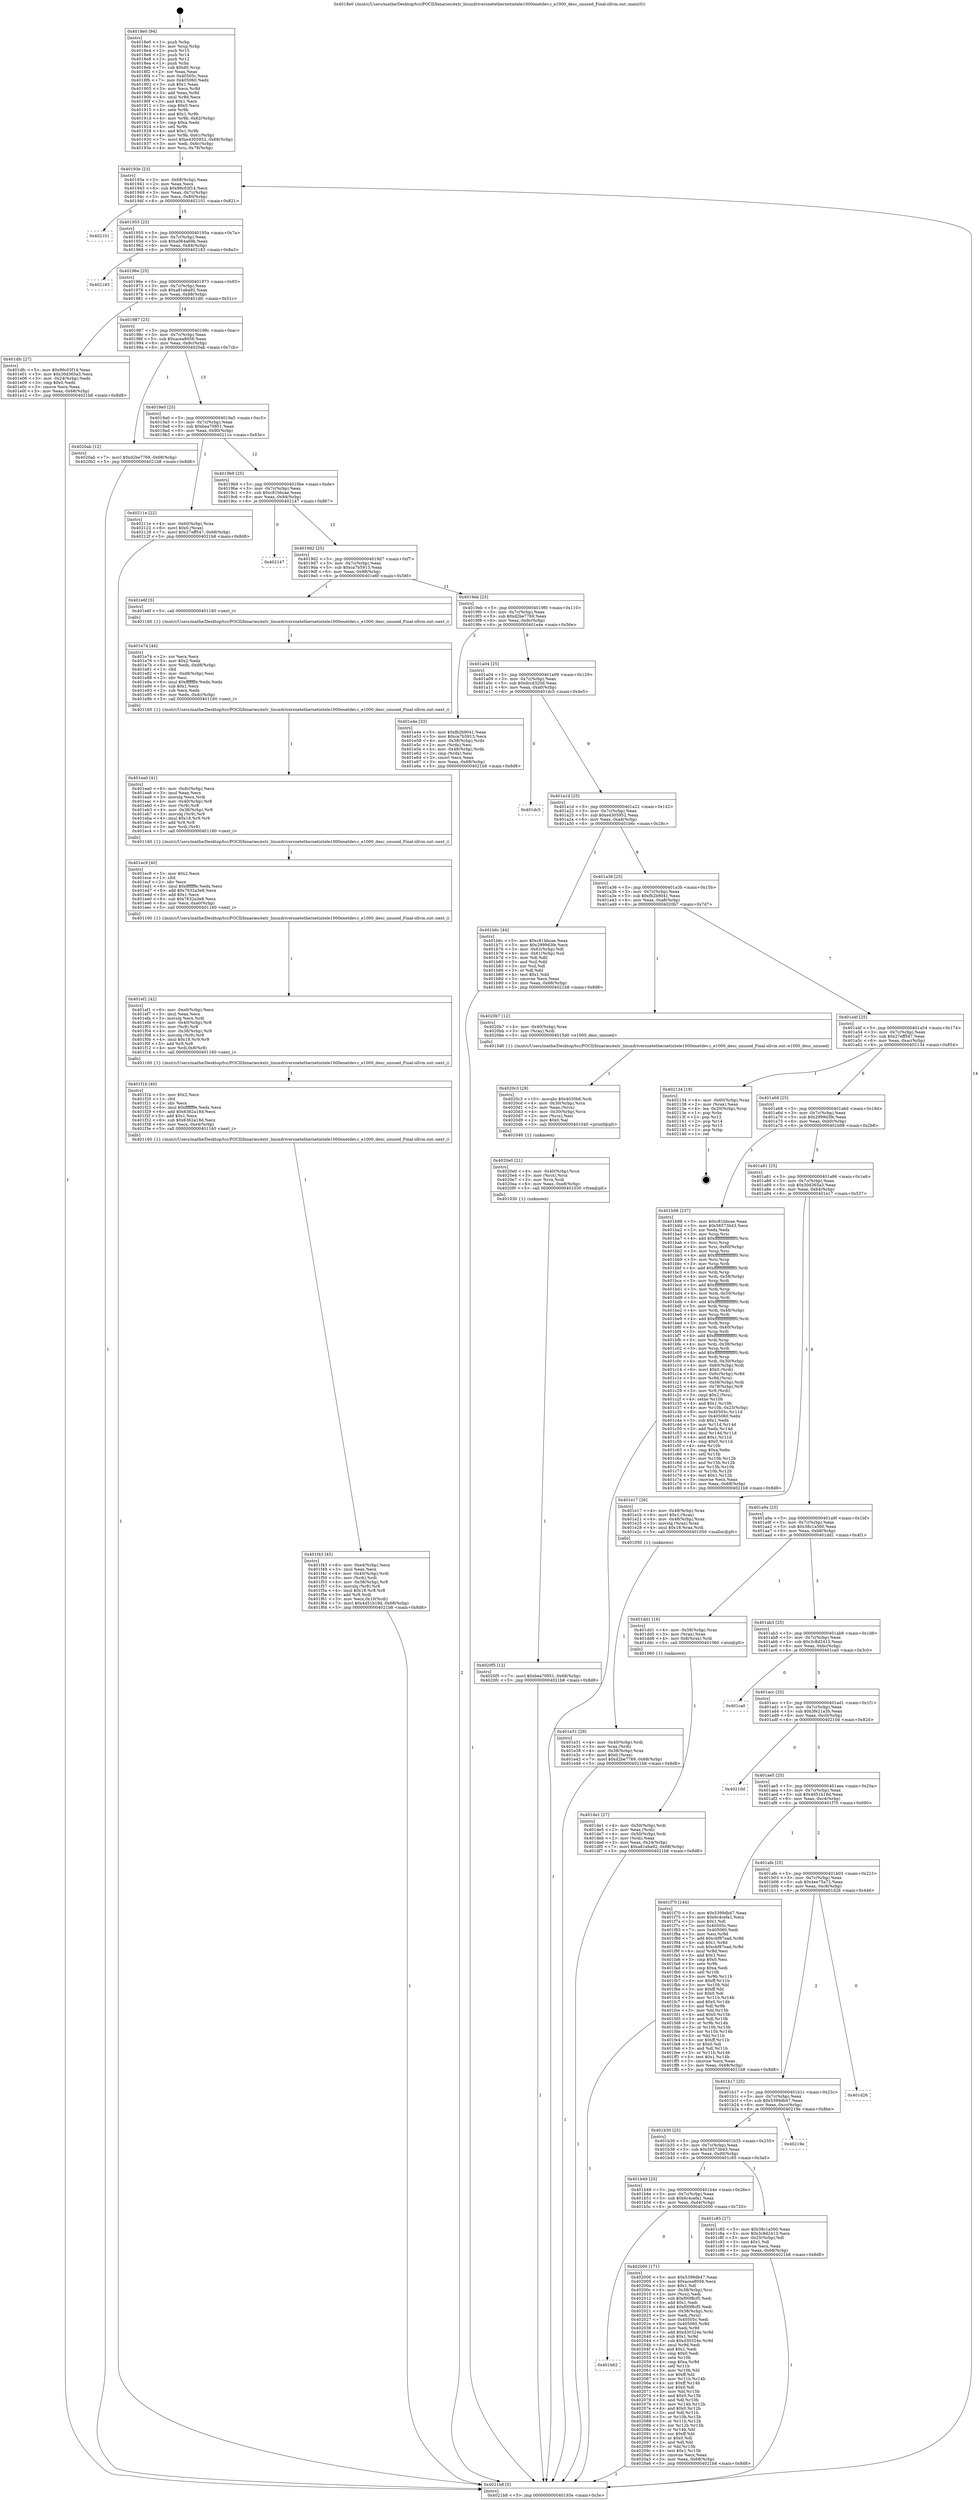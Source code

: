 digraph "0x4018e0" {
  label = "0x4018e0 (/mnt/c/Users/mathe/Desktop/tcc/POCII/binaries/extr_linuxdriversnetethernetintele1000enetdev.c_e1000_desc_unused_Final-ollvm.out::main(0))"
  labelloc = "t"
  node[shape=record]

  Entry [label="",width=0.3,height=0.3,shape=circle,fillcolor=black,style=filled]
  "0x40193e" [label="{
     0x40193e [23]\l
     | [instrs]\l
     &nbsp;&nbsp;0x40193e \<+3\>: mov -0x68(%rbp),%eax\l
     &nbsp;&nbsp;0x401941 \<+2\>: mov %eax,%ecx\l
     &nbsp;&nbsp;0x401943 \<+6\>: sub $0x96c03f14,%ecx\l
     &nbsp;&nbsp;0x401949 \<+3\>: mov %eax,-0x7c(%rbp)\l
     &nbsp;&nbsp;0x40194c \<+3\>: mov %ecx,-0x80(%rbp)\l
     &nbsp;&nbsp;0x40194f \<+6\>: je 0000000000402101 \<main+0x821\>\l
  }"]
  "0x402101" [label="{
     0x402101\l
  }", style=dashed]
  "0x401955" [label="{
     0x401955 [25]\l
     | [instrs]\l
     &nbsp;&nbsp;0x401955 \<+5\>: jmp 000000000040195a \<main+0x7a\>\l
     &nbsp;&nbsp;0x40195a \<+3\>: mov -0x7c(%rbp),%eax\l
     &nbsp;&nbsp;0x40195d \<+5\>: sub $0xa064a69b,%eax\l
     &nbsp;&nbsp;0x401962 \<+6\>: mov %eax,-0x84(%rbp)\l
     &nbsp;&nbsp;0x401968 \<+6\>: je 0000000000402183 \<main+0x8a3\>\l
  }"]
  Exit [label="",width=0.3,height=0.3,shape=circle,fillcolor=black,style=filled,peripheries=2]
  "0x402183" [label="{
     0x402183\l
  }", style=dashed]
  "0x40196e" [label="{
     0x40196e [25]\l
     | [instrs]\l
     &nbsp;&nbsp;0x40196e \<+5\>: jmp 0000000000401973 \<main+0x93\>\l
     &nbsp;&nbsp;0x401973 \<+3\>: mov -0x7c(%rbp),%eax\l
     &nbsp;&nbsp;0x401976 \<+5\>: sub $0xa81eba92,%eax\l
     &nbsp;&nbsp;0x40197b \<+6\>: mov %eax,-0x88(%rbp)\l
     &nbsp;&nbsp;0x401981 \<+6\>: je 0000000000401dfc \<main+0x51c\>\l
  }"]
  "0x4020f5" [label="{
     0x4020f5 [12]\l
     | [instrs]\l
     &nbsp;&nbsp;0x4020f5 \<+7\>: movl $0xbea70951,-0x68(%rbp)\l
     &nbsp;&nbsp;0x4020fc \<+5\>: jmp 00000000004021b8 \<main+0x8d8\>\l
  }"]
  "0x401dfc" [label="{
     0x401dfc [27]\l
     | [instrs]\l
     &nbsp;&nbsp;0x401dfc \<+5\>: mov $0x96c03f14,%eax\l
     &nbsp;&nbsp;0x401e01 \<+5\>: mov $0x30d365a3,%ecx\l
     &nbsp;&nbsp;0x401e06 \<+3\>: mov -0x24(%rbp),%edx\l
     &nbsp;&nbsp;0x401e09 \<+3\>: cmp $0x0,%edx\l
     &nbsp;&nbsp;0x401e0c \<+3\>: cmove %ecx,%eax\l
     &nbsp;&nbsp;0x401e0f \<+3\>: mov %eax,-0x68(%rbp)\l
     &nbsp;&nbsp;0x401e12 \<+5\>: jmp 00000000004021b8 \<main+0x8d8\>\l
  }"]
  "0x401987" [label="{
     0x401987 [25]\l
     | [instrs]\l
     &nbsp;&nbsp;0x401987 \<+5\>: jmp 000000000040198c \<main+0xac\>\l
     &nbsp;&nbsp;0x40198c \<+3\>: mov -0x7c(%rbp),%eax\l
     &nbsp;&nbsp;0x40198f \<+5\>: sub $0xacea8056,%eax\l
     &nbsp;&nbsp;0x401994 \<+6\>: mov %eax,-0x8c(%rbp)\l
     &nbsp;&nbsp;0x40199a \<+6\>: je 00000000004020ab \<main+0x7cb\>\l
  }"]
  "0x4020e0" [label="{
     0x4020e0 [21]\l
     | [instrs]\l
     &nbsp;&nbsp;0x4020e0 \<+4\>: mov -0x40(%rbp),%rcx\l
     &nbsp;&nbsp;0x4020e4 \<+3\>: mov (%rcx),%rcx\l
     &nbsp;&nbsp;0x4020e7 \<+3\>: mov %rcx,%rdi\l
     &nbsp;&nbsp;0x4020ea \<+6\>: mov %eax,-0xe8(%rbp)\l
     &nbsp;&nbsp;0x4020f0 \<+5\>: call 0000000000401030 \<free@plt\>\l
     | [calls]\l
     &nbsp;&nbsp;0x401030 \{1\} (unknown)\l
  }"]
  "0x4020ab" [label="{
     0x4020ab [12]\l
     | [instrs]\l
     &nbsp;&nbsp;0x4020ab \<+7\>: movl $0xd2be7769,-0x68(%rbp)\l
     &nbsp;&nbsp;0x4020b2 \<+5\>: jmp 00000000004021b8 \<main+0x8d8\>\l
  }"]
  "0x4019a0" [label="{
     0x4019a0 [25]\l
     | [instrs]\l
     &nbsp;&nbsp;0x4019a0 \<+5\>: jmp 00000000004019a5 \<main+0xc5\>\l
     &nbsp;&nbsp;0x4019a5 \<+3\>: mov -0x7c(%rbp),%eax\l
     &nbsp;&nbsp;0x4019a8 \<+5\>: sub $0xbea70951,%eax\l
     &nbsp;&nbsp;0x4019ad \<+6\>: mov %eax,-0x90(%rbp)\l
     &nbsp;&nbsp;0x4019b3 \<+6\>: je 000000000040211e \<main+0x83e\>\l
  }"]
  "0x4020c3" [label="{
     0x4020c3 [29]\l
     | [instrs]\l
     &nbsp;&nbsp;0x4020c3 \<+10\>: movabs $0x4030b6,%rdi\l
     &nbsp;&nbsp;0x4020cd \<+4\>: mov -0x30(%rbp),%rcx\l
     &nbsp;&nbsp;0x4020d1 \<+2\>: mov %eax,(%rcx)\l
     &nbsp;&nbsp;0x4020d3 \<+4\>: mov -0x30(%rbp),%rcx\l
     &nbsp;&nbsp;0x4020d7 \<+2\>: mov (%rcx),%esi\l
     &nbsp;&nbsp;0x4020d9 \<+2\>: mov $0x0,%al\l
     &nbsp;&nbsp;0x4020db \<+5\>: call 0000000000401040 \<printf@plt\>\l
     | [calls]\l
     &nbsp;&nbsp;0x401040 \{1\} (unknown)\l
  }"]
  "0x40211e" [label="{
     0x40211e [22]\l
     | [instrs]\l
     &nbsp;&nbsp;0x40211e \<+4\>: mov -0x60(%rbp),%rax\l
     &nbsp;&nbsp;0x402122 \<+6\>: movl $0x0,(%rax)\l
     &nbsp;&nbsp;0x402128 \<+7\>: movl $0x27eff547,-0x68(%rbp)\l
     &nbsp;&nbsp;0x40212f \<+5\>: jmp 00000000004021b8 \<main+0x8d8\>\l
  }"]
  "0x4019b9" [label="{
     0x4019b9 [25]\l
     | [instrs]\l
     &nbsp;&nbsp;0x4019b9 \<+5\>: jmp 00000000004019be \<main+0xde\>\l
     &nbsp;&nbsp;0x4019be \<+3\>: mov -0x7c(%rbp),%eax\l
     &nbsp;&nbsp;0x4019c1 \<+5\>: sub $0xc81bbcae,%eax\l
     &nbsp;&nbsp;0x4019c6 \<+6\>: mov %eax,-0x94(%rbp)\l
     &nbsp;&nbsp;0x4019cc \<+6\>: je 0000000000402147 \<main+0x867\>\l
  }"]
  "0x401b62" [label="{
     0x401b62\l
  }", style=dashed]
  "0x402147" [label="{
     0x402147\l
  }", style=dashed]
  "0x4019d2" [label="{
     0x4019d2 [25]\l
     | [instrs]\l
     &nbsp;&nbsp;0x4019d2 \<+5\>: jmp 00000000004019d7 \<main+0xf7\>\l
     &nbsp;&nbsp;0x4019d7 \<+3\>: mov -0x7c(%rbp),%eax\l
     &nbsp;&nbsp;0x4019da \<+5\>: sub $0xca7b5913,%eax\l
     &nbsp;&nbsp;0x4019df \<+6\>: mov %eax,-0x98(%rbp)\l
     &nbsp;&nbsp;0x4019e5 \<+6\>: je 0000000000401e6f \<main+0x58f\>\l
  }"]
  "0x402000" [label="{
     0x402000 [171]\l
     | [instrs]\l
     &nbsp;&nbsp;0x402000 \<+5\>: mov $0x5399db47,%eax\l
     &nbsp;&nbsp;0x402005 \<+5\>: mov $0xacea8056,%ecx\l
     &nbsp;&nbsp;0x40200a \<+2\>: mov $0x1,%dl\l
     &nbsp;&nbsp;0x40200c \<+4\>: mov -0x38(%rbp),%rsi\l
     &nbsp;&nbsp;0x402010 \<+2\>: mov (%rsi),%edi\l
     &nbsp;&nbsp;0x402012 \<+6\>: sub $0xf00f8cf5,%edi\l
     &nbsp;&nbsp;0x402018 \<+3\>: add $0x1,%edi\l
     &nbsp;&nbsp;0x40201b \<+6\>: add $0xf00f8cf5,%edi\l
     &nbsp;&nbsp;0x402021 \<+4\>: mov -0x38(%rbp),%rsi\l
     &nbsp;&nbsp;0x402025 \<+2\>: mov %edi,(%rsi)\l
     &nbsp;&nbsp;0x402027 \<+7\>: mov 0x40505c,%edi\l
     &nbsp;&nbsp;0x40202e \<+8\>: mov 0x405060,%r8d\l
     &nbsp;&nbsp;0x402036 \<+3\>: mov %edi,%r9d\l
     &nbsp;&nbsp;0x402039 \<+7\>: add $0xd30324e,%r9d\l
     &nbsp;&nbsp;0x402040 \<+4\>: sub $0x1,%r9d\l
     &nbsp;&nbsp;0x402044 \<+7\>: sub $0xd30324e,%r9d\l
     &nbsp;&nbsp;0x40204b \<+4\>: imul %r9d,%edi\l
     &nbsp;&nbsp;0x40204f \<+3\>: and $0x1,%edi\l
     &nbsp;&nbsp;0x402052 \<+3\>: cmp $0x0,%edi\l
     &nbsp;&nbsp;0x402055 \<+4\>: sete %r10b\l
     &nbsp;&nbsp;0x402059 \<+4\>: cmp $0xa,%r8d\l
     &nbsp;&nbsp;0x40205d \<+4\>: setl %r11b\l
     &nbsp;&nbsp;0x402061 \<+3\>: mov %r10b,%bl\l
     &nbsp;&nbsp;0x402064 \<+3\>: xor $0xff,%bl\l
     &nbsp;&nbsp;0x402067 \<+3\>: mov %r11b,%r14b\l
     &nbsp;&nbsp;0x40206a \<+4\>: xor $0xff,%r14b\l
     &nbsp;&nbsp;0x40206e \<+3\>: xor $0x0,%dl\l
     &nbsp;&nbsp;0x402071 \<+3\>: mov %bl,%r15b\l
     &nbsp;&nbsp;0x402074 \<+4\>: and $0x0,%r15b\l
     &nbsp;&nbsp;0x402078 \<+3\>: and %dl,%r10b\l
     &nbsp;&nbsp;0x40207b \<+3\>: mov %r14b,%r12b\l
     &nbsp;&nbsp;0x40207e \<+4\>: and $0x0,%r12b\l
     &nbsp;&nbsp;0x402082 \<+3\>: and %dl,%r11b\l
     &nbsp;&nbsp;0x402085 \<+3\>: or %r10b,%r15b\l
     &nbsp;&nbsp;0x402088 \<+3\>: or %r11b,%r12b\l
     &nbsp;&nbsp;0x40208b \<+3\>: xor %r12b,%r15b\l
     &nbsp;&nbsp;0x40208e \<+3\>: or %r14b,%bl\l
     &nbsp;&nbsp;0x402091 \<+3\>: xor $0xff,%bl\l
     &nbsp;&nbsp;0x402094 \<+3\>: or $0x0,%dl\l
     &nbsp;&nbsp;0x402097 \<+2\>: and %dl,%bl\l
     &nbsp;&nbsp;0x402099 \<+3\>: or %bl,%r15b\l
     &nbsp;&nbsp;0x40209c \<+4\>: test $0x1,%r15b\l
     &nbsp;&nbsp;0x4020a0 \<+3\>: cmovne %ecx,%eax\l
     &nbsp;&nbsp;0x4020a3 \<+3\>: mov %eax,-0x68(%rbp)\l
     &nbsp;&nbsp;0x4020a6 \<+5\>: jmp 00000000004021b8 \<main+0x8d8\>\l
  }"]
  "0x401e6f" [label="{
     0x401e6f [5]\l
     | [instrs]\l
     &nbsp;&nbsp;0x401e6f \<+5\>: call 0000000000401160 \<next_i\>\l
     | [calls]\l
     &nbsp;&nbsp;0x401160 \{1\} (/mnt/c/Users/mathe/Desktop/tcc/POCII/binaries/extr_linuxdriversnetethernetintele1000enetdev.c_e1000_desc_unused_Final-ollvm.out::next_i)\l
  }"]
  "0x4019eb" [label="{
     0x4019eb [25]\l
     | [instrs]\l
     &nbsp;&nbsp;0x4019eb \<+5\>: jmp 00000000004019f0 \<main+0x110\>\l
     &nbsp;&nbsp;0x4019f0 \<+3\>: mov -0x7c(%rbp),%eax\l
     &nbsp;&nbsp;0x4019f3 \<+5\>: sub $0xd2be7769,%eax\l
     &nbsp;&nbsp;0x4019f8 \<+6\>: mov %eax,-0x9c(%rbp)\l
     &nbsp;&nbsp;0x4019fe \<+6\>: je 0000000000401e4e \<main+0x56e\>\l
  }"]
  "0x401f43" [label="{
     0x401f43 [45]\l
     | [instrs]\l
     &nbsp;&nbsp;0x401f43 \<+6\>: mov -0xe4(%rbp),%ecx\l
     &nbsp;&nbsp;0x401f49 \<+3\>: imul %eax,%ecx\l
     &nbsp;&nbsp;0x401f4c \<+4\>: mov -0x40(%rbp),%rdi\l
     &nbsp;&nbsp;0x401f50 \<+3\>: mov (%rdi),%rdi\l
     &nbsp;&nbsp;0x401f53 \<+4\>: mov -0x38(%rbp),%r8\l
     &nbsp;&nbsp;0x401f57 \<+3\>: movslq (%r8),%r8\l
     &nbsp;&nbsp;0x401f5a \<+4\>: imul $0x18,%r8,%r8\l
     &nbsp;&nbsp;0x401f5e \<+3\>: add %r8,%rdi\l
     &nbsp;&nbsp;0x401f61 \<+3\>: mov %ecx,0x10(%rdi)\l
     &nbsp;&nbsp;0x401f64 \<+7\>: movl $0x4d51b18d,-0x68(%rbp)\l
     &nbsp;&nbsp;0x401f6b \<+5\>: jmp 00000000004021b8 \<main+0x8d8\>\l
  }"]
  "0x401e4e" [label="{
     0x401e4e [33]\l
     | [instrs]\l
     &nbsp;&nbsp;0x401e4e \<+5\>: mov $0xfb2b9041,%eax\l
     &nbsp;&nbsp;0x401e53 \<+5\>: mov $0xca7b5913,%ecx\l
     &nbsp;&nbsp;0x401e58 \<+4\>: mov -0x38(%rbp),%rdx\l
     &nbsp;&nbsp;0x401e5c \<+2\>: mov (%rdx),%esi\l
     &nbsp;&nbsp;0x401e5e \<+4\>: mov -0x48(%rbp),%rdx\l
     &nbsp;&nbsp;0x401e62 \<+2\>: cmp (%rdx),%esi\l
     &nbsp;&nbsp;0x401e64 \<+3\>: cmovl %ecx,%eax\l
     &nbsp;&nbsp;0x401e67 \<+3\>: mov %eax,-0x68(%rbp)\l
     &nbsp;&nbsp;0x401e6a \<+5\>: jmp 00000000004021b8 \<main+0x8d8\>\l
  }"]
  "0x401a04" [label="{
     0x401a04 [25]\l
     | [instrs]\l
     &nbsp;&nbsp;0x401a04 \<+5\>: jmp 0000000000401a09 \<main+0x129\>\l
     &nbsp;&nbsp;0x401a09 \<+3\>: mov -0x7c(%rbp),%eax\l
     &nbsp;&nbsp;0x401a0c \<+5\>: sub $0xdccd320d,%eax\l
     &nbsp;&nbsp;0x401a11 \<+6\>: mov %eax,-0xa0(%rbp)\l
     &nbsp;&nbsp;0x401a17 \<+6\>: je 0000000000401dc5 \<main+0x4e5\>\l
  }"]
  "0x401f1b" [label="{
     0x401f1b [40]\l
     | [instrs]\l
     &nbsp;&nbsp;0x401f1b \<+5\>: mov $0x2,%ecx\l
     &nbsp;&nbsp;0x401f20 \<+1\>: cltd\l
     &nbsp;&nbsp;0x401f21 \<+2\>: idiv %ecx\l
     &nbsp;&nbsp;0x401f23 \<+6\>: imul $0xfffffffe,%edx,%ecx\l
     &nbsp;&nbsp;0x401f29 \<+6\>: add $0x6362a18d,%ecx\l
     &nbsp;&nbsp;0x401f2f \<+3\>: add $0x1,%ecx\l
     &nbsp;&nbsp;0x401f32 \<+6\>: sub $0x6362a18d,%ecx\l
     &nbsp;&nbsp;0x401f38 \<+6\>: mov %ecx,-0xe4(%rbp)\l
     &nbsp;&nbsp;0x401f3e \<+5\>: call 0000000000401160 \<next_i\>\l
     | [calls]\l
     &nbsp;&nbsp;0x401160 \{1\} (/mnt/c/Users/mathe/Desktop/tcc/POCII/binaries/extr_linuxdriversnetethernetintele1000enetdev.c_e1000_desc_unused_Final-ollvm.out::next_i)\l
  }"]
  "0x401dc5" [label="{
     0x401dc5\l
  }", style=dashed]
  "0x401a1d" [label="{
     0x401a1d [25]\l
     | [instrs]\l
     &nbsp;&nbsp;0x401a1d \<+5\>: jmp 0000000000401a22 \<main+0x142\>\l
     &nbsp;&nbsp;0x401a22 \<+3\>: mov -0x7c(%rbp),%eax\l
     &nbsp;&nbsp;0x401a25 \<+5\>: sub $0xe4305952,%eax\l
     &nbsp;&nbsp;0x401a2a \<+6\>: mov %eax,-0xa4(%rbp)\l
     &nbsp;&nbsp;0x401a30 \<+6\>: je 0000000000401b6c \<main+0x28c\>\l
  }"]
  "0x401ef1" [label="{
     0x401ef1 [42]\l
     | [instrs]\l
     &nbsp;&nbsp;0x401ef1 \<+6\>: mov -0xe0(%rbp),%ecx\l
     &nbsp;&nbsp;0x401ef7 \<+3\>: imul %eax,%ecx\l
     &nbsp;&nbsp;0x401efa \<+3\>: movslq %ecx,%rdi\l
     &nbsp;&nbsp;0x401efd \<+4\>: mov -0x40(%rbp),%r8\l
     &nbsp;&nbsp;0x401f01 \<+3\>: mov (%r8),%r8\l
     &nbsp;&nbsp;0x401f04 \<+4\>: mov -0x38(%rbp),%r9\l
     &nbsp;&nbsp;0x401f08 \<+3\>: movslq (%r9),%r9\l
     &nbsp;&nbsp;0x401f0b \<+4\>: imul $0x18,%r9,%r9\l
     &nbsp;&nbsp;0x401f0f \<+3\>: add %r9,%r8\l
     &nbsp;&nbsp;0x401f12 \<+4\>: mov %rdi,0x8(%r8)\l
     &nbsp;&nbsp;0x401f16 \<+5\>: call 0000000000401160 \<next_i\>\l
     | [calls]\l
     &nbsp;&nbsp;0x401160 \{1\} (/mnt/c/Users/mathe/Desktop/tcc/POCII/binaries/extr_linuxdriversnetethernetintele1000enetdev.c_e1000_desc_unused_Final-ollvm.out::next_i)\l
  }"]
  "0x401b6c" [label="{
     0x401b6c [44]\l
     | [instrs]\l
     &nbsp;&nbsp;0x401b6c \<+5\>: mov $0xc81bbcae,%eax\l
     &nbsp;&nbsp;0x401b71 \<+5\>: mov $0x2999d3fe,%ecx\l
     &nbsp;&nbsp;0x401b76 \<+3\>: mov -0x62(%rbp),%dl\l
     &nbsp;&nbsp;0x401b79 \<+4\>: mov -0x61(%rbp),%sil\l
     &nbsp;&nbsp;0x401b7d \<+3\>: mov %dl,%dil\l
     &nbsp;&nbsp;0x401b80 \<+3\>: and %sil,%dil\l
     &nbsp;&nbsp;0x401b83 \<+3\>: xor %sil,%dl\l
     &nbsp;&nbsp;0x401b86 \<+3\>: or %dl,%dil\l
     &nbsp;&nbsp;0x401b89 \<+4\>: test $0x1,%dil\l
     &nbsp;&nbsp;0x401b8d \<+3\>: cmovne %ecx,%eax\l
     &nbsp;&nbsp;0x401b90 \<+3\>: mov %eax,-0x68(%rbp)\l
     &nbsp;&nbsp;0x401b93 \<+5\>: jmp 00000000004021b8 \<main+0x8d8\>\l
  }"]
  "0x401a36" [label="{
     0x401a36 [25]\l
     | [instrs]\l
     &nbsp;&nbsp;0x401a36 \<+5\>: jmp 0000000000401a3b \<main+0x15b\>\l
     &nbsp;&nbsp;0x401a3b \<+3\>: mov -0x7c(%rbp),%eax\l
     &nbsp;&nbsp;0x401a3e \<+5\>: sub $0xfb2b9041,%eax\l
     &nbsp;&nbsp;0x401a43 \<+6\>: mov %eax,-0xa8(%rbp)\l
     &nbsp;&nbsp;0x401a49 \<+6\>: je 00000000004020b7 \<main+0x7d7\>\l
  }"]
  "0x4021b8" [label="{
     0x4021b8 [5]\l
     | [instrs]\l
     &nbsp;&nbsp;0x4021b8 \<+5\>: jmp 000000000040193e \<main+0x5e\>\l
  }"]
  "0x4018e0" [label="{
     0x4018e0 [94]\l
     | [instrs]\l
     &nbsp;&nbsp;0x4018e0 \<+1\>: push %rbp\l
     &nbsp;&nbsp;0x4018e1 \<+3\>: mov %rsp,%rbp\l
     &nbsp;&nbsp;0x4018e4 \<+2\>: push %r15\l
     &nbsp;&nbsp;0x4018e6 \<+2\>: push %r14\l
     &nbsp;&nbsp;0x4018e8 \<+2\>: push %r12\l
     &nbsp;&nbsp;0x4018ea \<+1\>: push %rbx\l
     &nbsp;&nbsp;0x4018eb \<+7\>: sub $0xd0,%rsp\l
     &nbsp;&nbsp;0x4018f2 \<+2\>: xor %eax,%eax\l
     &nbsp;&nbsp;0x4018f4 \<+7\>: mov 0x40505c,%ecx\l
     &nbsp;&nbsp;0x4018fb \<+7\>: mov 0x405060,%edx\l
     &nbsp;&nbsp;0x401902 \<+3\>: sub $0x1,%eax\l
     &nbsp;&nbsp;0x401905 \<+3\>: mov %ecx,%r8d\l
     &nbsp;&nbsp;0x401908 \<+3\>: add %eax,%r8d\l
     &nbsp;&nbsp;0x40190b \<+4\>: imul %r8d,%ecx\l
     &nbsp;&nbsp;0x40190f \<+3\>: and $0x1,%ecx\l
     &nbsp;&nbsp;0x401912 \<+3\>: cmp $0x0,%ecx\l
     &nbsp;&nbsp;0x401915 \<+4\>: sete %r9b\l
     &nbsp;&nbsp;0x401919 \<+4\>: and $0x1,%r9b\l
     &nbsp;&nbsp;0x40191d \<+4\>: mov %r9b,-0x62(%rbp)\l
     &nbsp;&nbsp;0x401921 \<+3\>: cmp $0xa,%edx\l
     &nbsp;&nbsp;0x401924 \<+4\>: setl %r9b\l
     &nbsp;&nbsp;0x401928 \<+4\>: and $0x1,%r9b\l
     &nbsp;&nbsp;0x40192c \<+4\>: mov %r9b,-0x61(%rbp)\l
     &nbsp;&nbsp;0x401930 \<+7\>: movl $0xe4305952,-0x68(%rbp)\l
     &nbsp;&nbsp;0x401937 \<+3\>: mov %edi,-0x6c(%rbp)\l
     &nbsp;&nbsp;0x40193a \<+4\>: mov %rsi,-0x78(%rbp)\l
  }"]
  "0x401ec9" [label="{
     0x401ec9 [40]\l
     | [instrs]\l
     &nbsp;&nbsp;0x401ec9 \<+5\>: mov $0x2,%ecx\l
     &nbsp;&nbsp;0x401ece \<+1\>: cltd\l
     &nbsp;&nbsp;0x401ecf \<+2\>: idiv %ecx\l
     &nbsp;&nbsp;0x401ed1 \<+6\>: imul $0xfffffffe,%edx,%ecx\l
     &nbsp;&nbsp;0x401ed7 \<+6\>: add $0x7632a3e8,%ecx\l
     &nbsp;&nbsp;0x401edd \<+3\>: add $0x1,%ecx\l
     &nbsp;&nbsp;0x401ee0 \<+6\>: sub $0x7632a3e8,%ecx\l
     &nbsp;&nbsp;0x401ee6 \<+6\>: mov %ecx,-0xe0(%rbp)\l
     &nbsp;&nbsp;0x401eec \<+5\>: call 0000000000401160 \<next_i\>\l
     | [calls]\l
     &nbsp;&nbsp;0x401160 \{1\} (/mnt/c/Users/mathe/Desktop/tcc/POCII/binaries/extr_linuxdriversnetethernetintele1000enetdev.c_e1000_desc_unused_Final-ollvm.out::next_i)\l
  }"]
  "0x4020b7" [label="{
     0x4020b7 [12]\l
     | [instrs]\l
     &nbsp;&nbsp;0x4020b7 \<+4\>: mov -0x40(%rbp),%rax\l
     &nbsp;&nbsp;0x4020bb \<+3\>: mov (%rax),%rdi\l
     &nbsp;&nbsp;0x4020be \<+5\>: call 00000000004015d0 \<e1000_desc_unused\>\l
     | [calls]\l
     &nbsp;&nbsp;0x4015d0 \{1\} (/mnt/c/Users/mathe/Desktop/tcc/POCII/binaries/extr_linuxdriversnetethernetintele1000enetdev.c_e1000_desc_unused_Final-ollvm.out::e1000_desc_unused)\l
  }"]
  "0x401a4f" [label="{
     0x401a4f [25]\l
     | [instrs]\l
     &nbsp;&nbsp;0x401a4f \<+5\>: jmp 0000000000401a54 \<main+0x174\>\l
     &nbsp;&nbsp;0x401a54 \<+3\>: mov -0x7c(%rbp),%eax\l
     &nbsp;&nbsp;0x401a57 \<+5\>: sub $0x27eff547,%eax\l
     &nbsp;&nbsp;0x401a5c \<+6\>: mov %eax,-0xac(%rbp)\l
     &nbsp;&nbsp;0x401a62 \<+6\>: je 0000000000402134 \<main+0x854\>\l
  }"]
  "0x401ea0" [label="{
     0x401ea0 [41]\l
     | [instrs]\l
     &nbsp;&nbsp;0x401ea0 \<+6\>: mov -0xdc(%rbp),%ecx\l
     &nbsp;&nbsp;0x401ea6 \<+3\>: imul %eax,%ecx\l
     &nbsp;&nbsp;0x401ea9 \<+3\>: movslq %ecx,%rdi\l
     &nbsp;&nbsp;0x401eac \<+4\>: mov -0x40(%rbp),%r8\l
     &nbsp;&nbsp;0x401eb0 \<+3\>: mov (%r8),%r8\l
     &nbsp;&nbsp;0x401eb3 \<+4\>: mov -0x38(%rbp),%r9\l
     &nbsp;&nbsp;0x401eb7 \<+3\>: movslq (%r9),%r9\l
     &nbsp;&nbsp;0x401eba \<+4\>: imul $0x18,%r9,%r9\l
     &nbsp;&nbsp;0x401ebe \<+3\>: add %r9,%r8\l
     &nbsp;&nbsp;0x401ec1 \<+3\>: mov %rdi,(%r8)\l
     &nbsp;&nbsp;0x401ec4 \<+5\>: call 0000000000401160 \<next_i\>\l
     | [calls]\l
     &nbsp;&nbsp;0x401160 \{1\} (/mnt/c/Users/mathe/Desktop/tcc/POCII/binaries/extr_linuxdriversnetethernetintele1000enetdev.c_e1000_desc_unused_Final-ollvm.out::next_i)\l
  }"]
  "0x402134" [label="{
     0x402134 [19]\l
     | [instrs]\l
     &nbsp;&nbsp;0x402134 \<+4\>: mov -0x60(%rbp),%rax\l
     &nbsp;&nbsp;0x402138 \<+2\>: mov (%rax),%eax\l
     &nbsp;&nbsp;0x40213a \<+4\>: lea -0x20(%rbp),%rsp\l
     &nbsp;&nbsp;0x40213e \<+1\>: pop %rbx\l
     &nbsp;&nbsp;0x40213f \<+2\>: pop %r12\l
     &nbsp;&nbsp;0x402141 \<+2\>: pop %r14\l
     &nbsp;&nbsp;0x402143 \<+2\>: pop %r15\l
     &nbsp;&nbsp;0x402145 \<+1\>: pop %rbp\l
     &nbsp;&nbsp;0x402146 \<+1\>: ret\l
  }"]
  "0x401a68" [label="{
     0x401a68 [25]\l
     | [instrs]\l
     &nbsp;&nbsp;0x401a68 \<+5\>: jmp 0000000000401a6d \<main+0x18d\>\l
     &nbsp;&nbsp;0x401a6d \<+3\>: mov -0x7c(%rbp),%eax\l
     &nbsp;&nbsp;0x401a70 \<+5\>: sub $0x2999d3fe,%eax\l
     &nbsp;&nbsp;0x401a75 \<+6\>: mov %eax,-0xb0(%rbp)\l
     &nbsp;&nbsp;0x401a7b \<+6\>: je 0000000000401b98 \<main+0x2b8\>\l
  }"]
  "0x401e74" [label="{
     0x401e74 [44]\l
     | [instrs]\l
     &nbsp;&nbsp;0x401e74 \<+2\>: xor %ecx,%ecx\l
     &nbsp;&nbsp;0x401e76 \<+5\>: mov $0x2,%edx\l
     &nbsp;&nbsp;0x401e7b \<+6\>: mov %edx,-0xd8(%rbp)\l
     &nbsp;&nbsp;0x401e81 \<+1\>: cltd\l
     &nbsp;&nbsp;0x401e82 \<+6\>: mov -0xd8(%rbp),%esi\l
     &nbsp;&nbsp;0x401e88 \<+2\>: idiv %esi\l
     &nbsp;&nbsp;0x401e8a \<+6\>: imul $0xfffffffe,%edx,%edx\l
     &nbsp;&nbsp;0x401e90 \<+3\>: sub $0x1,%ecx\l
     &nbsp;&nbsp;0x401e93 \<+2\>: sub %ecx,%edx\l
     &nbsp;&nbsp;0x401e95 \<+6\>: mov %edx,-0xdc(%rbp)\l
     &nbsp;&nbsp;0x401e9b \<+5\>: call 0000000000401160 \<next_i\>\l
     | [calls]\l
     &nbsp;&nbsp;0x401160 \{1\} (/mnt/c/Users/mathe/Desktop/tcc/POCII/binaries/extr_linuxdriversnetethernetintele1000enetdev.c_e1000_desc_unused_Final-ollvm.out::next_i)\l
  }"]
  "0x401b98" [label="{
     0x401b98 [237]\l
     | [instrs]\l
     &nbsp;&nbsp;0x401b98 \<+5\>: mov $0xc81bbcae,%eax\l
     &nbsp;&nbsp;0x401b9d \<+5\>: mov $0x56573b43,%ecx\l
     &nbsp;&nbsp;0x401ba2 \<+2\>: xor %edx,%edx\l
     &nbsp;&nbsp;0x401ba4 \<+3\>: mov %rsp,%rsi\l
     &nbsp;&nbsp;0x401ba7 \<+4\>: add $0xfffffffffffffff0,%rsi\l
     &nbsp;&nbsp;0x401bab \<+3\>: mov %rsi,%rsp\l
     &nbsp;&nbsp;0x401bae \<+4\>: mov %rsi,-0x60(%rbp)\l
     &nbsp;&nbsp;0x401bb2 \<+3\>: mov %rsp,%rsi\l
     &nbsp;&nbsp;0x401bb5 \<+4\>: add $0xfffffffffffffff0,%rsi\l
     &nbsp;&nbsp;0x401bb9 \<+3\>: mov %rsi,%rsp\l
     &nbsp;&nbsp;0x401bbc \<+3\>: mov %rsp,%rdi\l
     &nbsp;&nbsp;0x401bbf \<+4\>: add $0xfffffffffffffff0,%rdi\l
     &nbsp;&nbsp;0x401bc3 \<+3\>: mov %rdi,%rsp\l
     &nbsp;&nbsp;0x401bc6 \<+4\>: mov %rdi,-0x58(%rbp)\l
     &nbsp;&nbsp;0x401bca \<+3\>: mov %rsp,%rdi\l
     &nbsp;&nbsp;0x401bcd \<+4\>: add $0xfffffffffffffff0,%rdi\l
     &nbsp;&nbsp;0x401bd1 \<+3\>: mov %rdi,%rsp\l
     &nbsp;&nbsp;0x401bd4 \<+4\>: mov %rdi,-0x50(%rbp)\l
     &nbsp;&nbsp;0x401bd8 \<+3\>: mov %rsp,%rdi\l
     &nbsp;&nbsp;0x401bdb \<+4\>: add $0xfffffffffffffff0,%rdi\l
     &nbsp;&nbsp;0x401bdf \<+3\>: mov %rdi,%rsp\l
     &nbsp;&nbsp;0x401be2 \<+4\>: mov %rdi,-0x48(%rbp)\l
     &nbsp;&nbsp;0x401be6 \<+3\>: mov %rsp,%rdi\l
     &nbsp;&nbsp;0x401be9 \<+4\>: add $0xfffffffffffffff0,%rdi\l
     &nbsp;&nbsp;0x401bed \<+3\>: mov %rdi,%rsp\l
     &nbsp;&nbsp;0x401bf0 \<+4\>: mov %rdi,-0x40(%rbp)\l
     &nbsp;&nbsp;0x401bf4 \<+3\>: mov %rsp,%rdi\l
     &nbsp;&nbsp;0x401bf7 \<+4\>: add $0xfffffffffffffff0,%rdi\l
     &nbsp;&nbsp;0x401bfb \<+3\>: mov %rdi,%rsp\l
     &nbsp;&nbsp;0x401bfe \<+4\>: mov %rdi,-0x38(%rbp)\l
     &nbsp;&nbsp;0x401c02 \<+3\>: mov %rsp,%rdi\l
     &nbsp;&nbsp;0x401c05 \<+4\>: add $0xfffffffffffffff0,%rdi\l
     &nbsp;&nbsp;0x401c09 \<+3\>: mov %rdi,%rsp\l
     &nbsp;&nbsp;0x401c0c \<+4\>: mov %rdi,-0x30(%rbp)\l
     &nbsp;&nbsp;0x401c10 \<+4\>: mov -0x60(%rbp),%rdi\l
     &nbsp;&nbsp;0x401c14 \<+6\>: movl $0x0,(%rdi)\l
     &nbsp;&nbsp;0x401c1a \<+4\>: mov -0x6c(%rbp),%r8d\l
     &nbsp;&nbsp;0x401c1e \<+3\>: mov %r8d,(%rsi)\l
     &nbsp;&nbsp;0x401c21 \<+4\>: mov -0x58(%rbp),%rdi\l
     &nbsp;&nbsp;0x401c25 \<+4\>: mov -0x78(%rbp),%r9\l
     &nbsp;&nbsp;0x401c29 \<+3\>: mov %r9,(%rdi)\l
     &nbsp;&nbsp;0x401c2c \<+3\>: cmpl $0x2,(%rsi)\l
     &nbsp;&nbsp;0x401c2f \<+4\>: setne %r10b\l
     &nbsp;&nbsp;0x401c33 \<+4\>: and $0x1,%r10b\l
     &nbsp;&nbsp;0x401c37 \<+4\>: mov %r10b,-0x25(%rbp)\l
     &nbsp;&nbsp;0x401c3b \<+8\>: mov 0x40505c,%r11d\l
     &nbsp;&nbsp;0x401c43 \<+7\>: mov 0x405060,%ebx\l
     &nbsp;&nbsp;0x401c4a \<+3\>: sub $0x1,%edx\l
     &nbsp;&nbsp;0x401c4d \<+3\>: mov %r11d,%r14d\l
     &nbsp;&nbsp;0x401c50 \<+3\>: add %edx,%r14d\l
     &nbsp;&nbsp;0x401c53 \<+4\>: imul %r14d,%r11d\l
     &nbsp;&nbsp;0x401c57 \<+4\>: and $0x1,%r11d\l
     &nbsp;&nbsp;0x401c5b \<+4\>: cmp $0x0,%r11d\l
     &nbsp;&nbsp;0x401c5f \<+4\>: sete %r10b\l
     &nbsp;&nbsp;0x401c63 \<+3\>: cmp $0xa,%ebx\l
     &nbsp;&nbsp;0x401c66 \<+4\>: setl %r15b\l
     &nbsp;&nbsp;0x401c6a \<+3\>: mov %r10b,%r12b\l
     &nbsp;&nbsp;0x401c6d \<+3\>: and %r15b,%r12b\l
     &nbsp;&nbsp;0x401c70 \<+3\>: xor %r15b,%r10b\l
     &nbsp;&nbsp;0x401c73 \<+3\>: or %r10b,%r12b\l
     &nbsp;&nbsp;0x401c76 \<+4\>: test $0x1,%r12b\l
     &nbsp;&nbsp;0x401c7a \<+3\>: cmovne %ecx,%eax\l
     &nbsp;&nbsp;0x401c7d \<+3\>: mov %eax,-0x68(%rbp)\l
     &nbsp;&nbsp;0x401c80 \<+5\>: jmp 00000000004021b8 \<main+0x8d8\>\l
  }"]
  "0x401a81" [label="{
     0x401a81 [25]\l
     | [instrs]\l
     &nbsp;&nbsp;0x401a81 \<+5\>: jmp 0000000000401a86 \<main+0x1a6\>\l
     &nbsp;&nbsp;0x401a86 \<+3\>: mov -0x7c(%rbp),%eax\l
     &nbsp;&nbsp;0x401a89 \<+5\>: sub $0x30d365a3,%eax\l
     &nbsp;&nbsp;0x401a8e \<+6\>: mov %eax,-0xb4(%rbp)\l
     &nbsp;&nbsp;0x401a94 \<+6\>: je 0000000000401e17 \<main+0x537\>\l
  }"]
  "0x401e31" [label="{
     0x401e31 [29]\l
     | [instrs]\l
     &nbsp;&nbsp;0x401e31 \<+4\>: mov -0x40(%rbp),%rdi\l
     &nbsp;&nbsp;0x401e35 \<+3\>: mov %rax,(%rdi)\l
     &nbsp;&nbsp;0x401e38 \<+4\>: mov -0x38(%rbp),%rax\l
     &nbsp;&nbsp;0x401e3c \<+6\>: movl $0x0,(%rax)\l
     &nbsp;&nbsp;0x401e42 \<+7\>: movl $0xd2be7769,-0x68(%rbp)\l
     &nbsp;&nbsp;0x401e49 \<+5\>: jmp 00000000004021b8 \<main+0x8d8\>\l
  }"]
  "0x401de1" [label="{
     0x401de1 [27]\l
     | [instrs]\l
     &nbsp;&nbsp;0x401de1 \<+4\>: mov -0x50(%rbp),%rdi\l
     &nbsp;&nbsp;0x401de5 \<+2\>: mov %eax,(%rdi)\l
     &nbsp;&nbsp;0x401de7 \<+4\>: mov -0x50(%rbp),%rdi\l
     &nbsp;&nbsp;0x401deb \<+2\>: mov (%rdi),%eax\l
     &nbsp;&nbsp;0x401ded \<+3\>: mov %eax,-0x24(%rbp)\l
     &nbsp;&nbsp;0x401df0 \<+7\>: movl $0xa81eba92,-0x68(%rbp)\l
     &nbsp;&nbsp;0x401df7 \<+5\>: jmp 00000000004021b8 \<main+0x8d8\>\l
  }"]
  "0x401e17" [label="{
     0x401e17 [26]\l
     | [instrs]\l
     &nbsp;&nbsp;0x401e17 \<+4\>: mov -0x48(%rbp),%rax\l
     &nbsp;&nbsp;0x401e1b \<+6\>: movl $0x1,(%rax)\l
     &nbsp;&nbsp;0x401e21 \<+4\>: mov -0x48(%rbp),%rax\l
     &nbsp;&nbsp;0x401e25 \<+3\>: movslq (%rax),%rax\l
     &nbsp;&nbsp;0x401e28 \<+4\>: imul $0x18,%rax,%rdi\l
     &nbsp;&nbsp;0x401e2c \<+5\>: call 0000000000401050 \<malloc@plt\>\l
     | [calls]\l
     &nbsp;&nbsp;0x401050 \{1\} (unknown)\l
  }"]
  "0x401a9a" [label="{
     0x401a9a [25]\l
     | [instrs]\l
     &nbsp;&nbsp;0x401a9a \<+5\>: jmp 0000000000401a9f \<main+0x1bf\>\l
     &nbsp;&nbsp;0x401a9f \<+3\>: mov -0x7c(%rbp),%eax\l
     &nbsp;&nbsp;0x401aa2 \<+5\>: sub $0x38c1a560,%eax\l
     &nbsp;&nbsp;0x401aa7 \<+6\>: mov %eax,-0xb8(%rbp)\l
     &nbsp;&nbsp;0x401aad \<+6\>: je 0000000000401dd1 \<main+0x4f1\>\l
  }"]
  "0x401b49" [label="{
     0x401b49 [25]\l
     | [instrs]\l
     &nbsp;&nbsp;0x401b49 \<+5\>: jmp 0000000000401b4e \<main+0x26e\>\l
     &nbsp;&nbsp;0x401b4e \<+3\>: mov -0x7c(%rbp),%eax\l
     &nbsp;&nbsp;0x401b51 \<+5\>: sub $0x6c4cefa1,%eax\l
     &nbsp;&nbsp;0x401b56 \<+6\>: mov %eax,-0xd4(%rbp)\l
     &nbsp;&nbsp;0x401b5c \<+6\>: je 0000000000402000 \<main+0x720\>\l
  }"]
  "0x401dd1" [label="{
     0x401dd1 [16]\l
     | [instrs]\l
     &nbsp;&nbsp;0x401dd1 \<+4\>: mov -0x58(%rbp),%rax\l
     &nbsp;&nbsp;0x401dd5 \<+3\>: mov (%rax),%rax\l
     &nbsp;&nbsp;0x401dd8 \<+4\>: mov 0x8(%rax),%rdi\l
     &nbsp;&nbsp;0x401ddc \<+5\>: call 0000000000401060 \<atoi@plt\>\l
     | [calls]\l
     &nbsp;&nbsp;0x401060 \{1\} (unknown)\l
  }"]
  "0x401ab3" [label="{
     0x401ab3 [25]\l
     | [instrs]\l
     &nbsp;&nbsp;0x401ab3 \<+5\>: jmp 0000000000401ab8 \<main+0x1d8\>\l
     &nbsp;&nbsp;0x401ab8 \<+3\>: mov -0x7c(%rbp),%eax\l
     &nbsp;&nbsp;0x401abb \<+5\>: sub $0x3c8d2413,%eax\l
     &nbsp;&nbsp;0x401ac0 \<+6\>: mov %eax,-0xbc(%rbp)\l
     &nbsp;&nbsp;0x401ac6 \<+6\>: je 0000000000401ca0 \<main+0x3c0\>\l
  }"]
  "0x401c85" [label="{
     0x401c85 [27]\l
     | [instrs]\l
     &nbsp;&nbsp;0x401c85 \<+5\>: mov $0x38c1a560,%eax\l
     &nbsp;&nbsp;0x401c8a \<+5\>: mov $0x3c8d2413,%ecx\l
     &nbsp;&nbsp;0x401c8f \<+3\>: mov -0x25(%rbp),%dl\l
     &nbsp;&nbsp;0x401c92 \<+3\>: test $0x1,%dl\l
     &nbsp;&nbsp;0x401c95 \<+3\>: cmovne %ecx,%eax\l
     &nbsp;&nbsp;0x401c98 \<+3\>: mov %eax,-0x68(%rbp)\l
     &nbsp;&nbsp;0x401c9b \<+5\>: jmp 00000000004021b8 \<main+0x8d8\>\l
  }"]
  "0x401ca0" [label="{
     0x401ca0\l
  }", style=dashed]
  "0x401acc" [label="{
     0x401acc [25]\l
     | [instrs]\l
     &nbsp;&nbsp;0x401acc \<+5\>: jmp 0000000000401ad1 \<main+0x1f1\>\l
     &nbsp;&nbsp;0x401ad1 \<+3\>: mov -0x7c(%rbp),%eax\l
     &nbsp;&nbsp;0x401ad4 \<+5\>: sub $0x3fe21a3b,%eax\l
     &nbsp;&nbsp;0x401ad9 \<+6\>: mov %eax,-0xc0(%rbp)\l
     &nbsp;&nbsp;0x401adf \<+6\>: je 000000000040210d \<main+0x82d\>\l
  }"]
  "0x401b30" [label="{
     0x401b30 [25]\l
     | [instrs]\l
     &nbsp;&nbsp;0x401b30 \<+5\>: jmp 0000000000401b35 \<main+0x255\>\l
     &nbsp;&nbsp;0x401b35 \<+3\>: mov -0x7c(%rbp),%eax\l
     &nbsp;&nbsp;0x401b38 \<+5\>: sub $0x56573b43,%eax\l
     &nbsp;&nbsp;0x401b3d \<+6\>: mov %eax,-0xd0(%rbp)\l
     &nbsp;&nbsp;0x401b43 \<+6\>: je 0000000000401c85 \<main+0x3a5\>\l
  }"]
  "0x40210d" [label="{
     0x40210d\l
  }", style=dashed]
  "0x401ae5" [label="{
     0x401ae5 [25]\l
     | [instrs]\l
     &nbsp;&nbsp;0x401ae5 \<+5\>: jmp 0000000000401aea \<main+0x20a\>\l
     &nbsp;&nbsp;0x401aea \<+3\>: mov -0x7c(%rbp),%eax\l
     &nbsp;&nbsp;0x401aed \<+5\>: sub $0x4d51b18d,%eax\l
     &nbsp;&nbsp;0x401af2 \<+6\>: mov %eax,-0xc4(%rbp)\l
     &nbsp;&nbsp;0x401af8 \<+6\>: je 0000000000401f70 \<main+0x690\>\l
  }"]
  "0x40219e" [label="{
     0x40219e\l
  }", style=dashed]
  "0x401f70" [label="{
     0x401f70 [144]\l
     | [instrs]\l
     &nbsp;&nbsp;0x401f70 \<+5\>: mov $0x5399db47,%eax\l
     &nbsp;&nbsp;0x401f75 \<+5\>: mov $0x6c4cefa1,%ecx\l
     &nbsp;&nbsp;0x401f7a \<+2\>: mov $0x1,%dl\l
     &nbsp;&nbsp;0x401f7c \<+7\>: mov 0x40505c,%esi\l
     &nbsp;&nbsp;0x401f83 \<+7\>: mov 0x405060,%edi\l
     &nbsp;&nbsp;0x401f8a \<+3\>: mov %esi,%r8d\l
     &nbsp;&nbsp;0x401f8d \<+7\>: add $0xcbf87ead,%r8d\l
     &nbsp;&nbsp;0x401f94 \<+4\>: sub $0x1,%r8d\l
     &nbsp;&nbsp;0x401f98 \<+7\>: sub $0xcbf87ead,%r8d\l
     &nbsp;&nbsp;0x401f9f \<+4\>: imul %r8d,%esi\l
     &nbsp;&nbsp;0x401fa3 \<+3\>: and $0x1,%esi\l
     &nbsp;&nbsp;0x401fa6 \<+3\>: cmp $0x0,%esi\l
     &nbsp;&nbsp;0x401fa9 \<+4\>: sete %r9b\l
     &nbsp;&nbsp;0x401fad \<+3\>: cmp $0xa,%edi\l
     &nbsp;&nbsp;0x401fb0 \<+4\>: setl %r10b\l
     &nbsp;&nbsp;0x401fb4 \<+3\>: mov %r9b,%r11b\l
     &nbsp;&nbsp;0x401fb7 \<+4\>: xor $0xff,%r11b\l
     &nbsp;&nbsp;0x401fbb \<+3\>: mov %r10b,%bl\l
     &nbsp;&nbsp;0x401fbe \<+3\>: xor $0xff,%bl\l
     &nbsp;&nbsp;0x401fc1 \<+3\>: xor $0x0,%dl\l
     &nbsp;&nbsp;0x401fc4 \<+3\>: mov %r11b,%r14b\l
     &nbsp;&nbsp;0x401fc7 \<+4\>: and $0x0,%r14b\l
     &nbsp;&nbsp;0x401fcb \<+3\>: and %dl,%r9b\l
     &nbsp;&nbsp;0x401fce \<+3\>: mov %bl,%r15b\l
     &nbsp;&nbsp;0x401fd1 \<+4\>: and $0x0,%r15b\l
     &nbsp;&nbsp;0x401fd5 \<+3\>: and %dl,%r10b\l
     &nbsp;&nbsp;0x401fd8 \<+3\>: or %r9b,%r14b\l
     &nbsp;&nbsp;0x401fdb \<+3\>: or %r10b,%r15b\l
     &nbsp;&nbsp;0x401fde \<+3\>: xor %r15b,%r14b\l
     &nbsp;&nbsp;0x401fe1 \<+3\>: or %bl,%r11b\l
     &nbsp;&nbsp;0x401fe4 \<+4\>: xor $0xff,%r11b\l
     &nbsp;&nbsp;0x401fe8 \<+3\>: or $0x0,%dl\l
     &nbsp;&nbsp;0x401feb \<+3\>: and %dl,%r11b\l
     &nbsp;&nbsp;0x401fee \<+3\>: or %r11b,%r14b\l
     &nbsp;&nbsp;0x401ff1 \<+4\>: test $0x1,%r14b\l
     &nbsp;&nbsp;0x401ff5 \<+3\>: cmovne %ecx,%eax\l
     &nbsp;&nbsp;0x401ff8 \<+3\>: mov %eax,-0x68(%rbp)\l
     &nbsp;&nbsp;0x401ffb \<+5\>: jmp 00000000004021b8 \<main+0x8d8\>\l
  }"]
  "0x401afe" [label="{
     0x401afe [25]\l
     | [instrs]\l
     &nbsp;&nbsp;0x401afe \<+5\>: jmp 0000000000401b03 \<main+0x223\>\l
     &nbsp;&nbsp;0x401b03 \<+3\>: mov -0x7c(%rbp),%eax\l
     &nbsp;&nbsp;0x401b06 \<+5\>: sub $0x4ee75a72,%eax\l
     &nbsp;&nbsp;0x401b0b \<+6\>: mov %eax,-0xc8(%rbp)\l
     &nbsp;&nbsp;0x401b11 \<+6\>: je 0000000000401d26 \<main+0x446\>\l
  }"]
  "0x401b17" [label="{
     0x401b17 [25]\l
     | [instrs]\l
     &nbsp;&nbsp;0x401b17 \<+5\>: jmp 0000000000401b1c \<main+0x23c\>\l
     &nbsp;&nbsp;0x401b1c \<+3\>: mov -0x7c(%rbp),%eax\l
     &nbsp;&nbsp;0x401b1f \<+5\>: sub $0x5399db47,%eax\l
     &nbsp;&nbsp;0x401b24 \<+6\>: mov %eax,-0xcc(%rbp)\l
     &nbsp;&nbsp;0x401b2a \<+6\>: je 000000000040219e \<main+0x8be\>\l
  }"]
  "0x401d26" [label="{
     0x401d26\l
  }", style=dashed]
  Entry -> "0x4018e0" [label=" 1"]
  "0x40193e" -> "0x402101" [label=" 0"]
  "0x40193e" -> "0x401955" [label=" 15"]
  "0x402134" -> Exit [label=" 1"]
  "0x401955" -> "0x402183" [label=" 0"]
  "0x401955" -> "0x40196e" [label=" 15"]
  "0x40211e" -> "0x4021b8" [label=" 1"]
  "0x40196e" -> "0x401dfc" [label=" 1"]
  "0x40196e" -> "0x401987" [label=" 14"]
  "0x4020f5" -> "0x4021b8" [label=" 1"]
  "0x401987" -> "0x4020ab" [label=" 1"]
  "0x401987" -> "0x4019a0" [label=" 13"]
  "0x4020e0" -> "0x4020f5" [label=" 1"]
  "0x4019a0" -> "0x40211e" [label=" 1"]
  "0x4019a0" -> "0x4019b9" [label=" 12"]
  "0x4020c3" -> "0x4020e0" [label=" 1"]
  "0x4019b9" -> "0x402147" [label=" 0"]
  "0x4019b9" -> "0x4019d2" [label=" 12"]
  "0x4020b7" -> "0x4020c3" [label=" 1"]
  "0x4019d2" -> "0x401e6f" [label=" 1"]
  "0x4019d2" -> "0x4019eb" [label=" 11"]
  "0x4020ab" -> "0x4021b8" [label=" 1"]
  "0x4019eb" -> "0x401e4e" [label=" 2"]
  "0x4019eb" -> "0x401a04" [label=" 9"]
  "0x401b49" -> "0x401b62" [label=" 0"]
  "0x401a04" -> "0x401dc5" [label=" 0"]
  "0x401a04" -> "0x401a1d" [label=" 9"]
  "0x401b49" -> "0x402000" [label=" 1"]
  "0x401a1d" -> "0x401b6c" [label=" 1"]
  "0x401a1d" -> "0x401a36" [label=" 8"]
  "0x401b6c" -> "0x4021b8" [label=" 1"]
  "0x4018e0" -> "0x40193e" [label=" 1"]
  "0x4021b8" -> "0x40193e" [label=" 14"]
  "0x402000" -> "0x4021b8" [label=" 1"]
  "0x401a36" -> "0x4020b7" [label=" 1"]
  "0x401a36" -> "0x401a4f" [label=" 7"]
  "0x401f70" -> "0x4021b8" [label=" 1"]
  "0x401a4f" -> "0x402134" [label=" 1"]
  "0x401a4f" -> "0x401a68" [label=" 6"]
  "0x401f43" -> "0x4021b8" [label=" 1"]
  "0x401a68" -> "0x401b98" [label=" 1"]
  "0x401a68" -> "0x401a81" [label=" 5"]
  "0x401f1b" -> "0x401f43" [label=" 1"]
  "0x401b98" -> "0x4021b8" [label=" 1"]
  "0x401ef1" -> "0x401f1b" [label=" 1"]
  "0x401a81" -> "0x401e17" [label=" 1"]
  "0x401a81" -> "0x401a9a" [label=" 4"]
  "0x401ec9" -> "0x401ef1" [label=" 1"]
  "0x401a9a" -> "0x401dd1" [label=" 1"]
  "0x401a9a" -> "0x401ab3" [label=" 3"]
  "0x401ea0" -> "0x401ec9" [label=" 1"]
  "0x401ab3" -> "0x401ca0" [label=" 0"]
  "0x401ab3" -> "0x401acc" [label=" 3"]
  "0x401e74" -> "0x401ea0" [label=" 1"]
  "0x401acc" -> "0x40210d" [label=" 0"]
  "0x401acc" -> "0x401ae5" [label=" 3"]
  "0x401e4e" -> "0x4021b8" [label=" 2"]
  "0x401ae5" -> "0x401f70" [label=" 1"]
  "0x401ae5" -> "0x401afe" [label=" 2"]
  "0x401e31" -> "0x4021b8" [label=" 1"]
  "0x401afe" -> "0x401d26" [label=" 0"]
  "0x401afe" -> "0x401b17" [label=" 2"]
  "0x401e17" -> "0x401e31" [label=" 1"]
  "0x401b17" -> "0x40219e" [label=" 0"]
  "0x401b17" -> "0x401b30" [label=" 2"]
  "0x401e6f" -> "0x401e74" [label=" 1"]
  "0x401b30" -> "0x401c85" [label=" 1"]
  "0x401b30" -> "0x401b49" [label=" 1"]
  "0x401c85" -> "0x4021b8" [label=" 1"]
  "0x401dd1" -> "0x401de1" [label=" 1"]
  "0x401de1" -> "0x4021b8" [label=" 1"]
  "0x401dfc" -> "0x4021b8" [label=" 1"]
}
